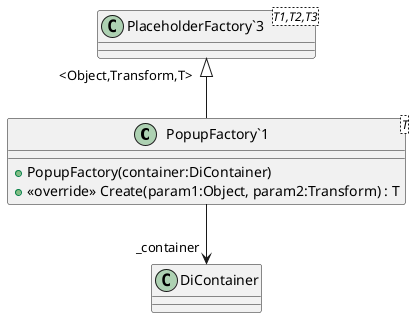@startuml
class "PopupFactory`1"<T> {
    + PopupFactory(container:DiContainer)
    + <<override>> Create(param1:Object, param2:Transform) : T
}
class "PlaceholderFactory`3"<T1,T2,T3> {
}
"PlaceholderFactory`3" "<Object,Transform,T>" <|-- "PopupFactory`1"
"PopupFactory`1" --> "_container" DiContainer
@enduml
